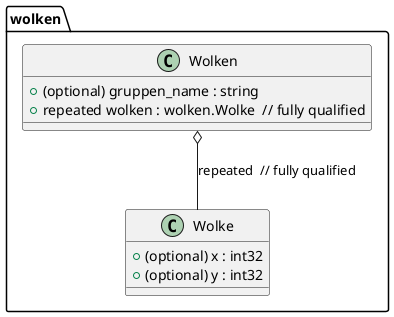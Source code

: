@startuml
package "wolken" {
   class wolken.Wolken {
      {field} +(optional) gruppen_name : string
      {field} +repeated wolken : wolken.Wolke  // fully qualified 
   }
}
package "wolken" {
   class wolken.Wolke {
      {field} +(optional) x : int32
      {field} +(optional) y : int32
   }
}
wolken.Wolken o-- wolken.Wolke : repeated  // fully qualified
@enduml
